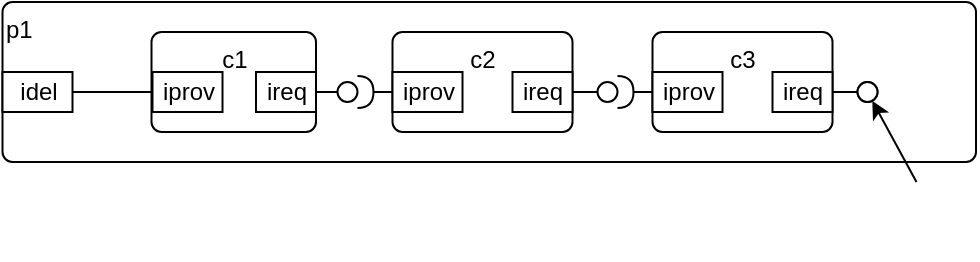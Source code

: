 <mxfile version="14.4.9" type="github">
  <diagram id="hIE5qxGhwjbF6V91mKp8" name="Page-1">
    <mxGraphModel dx="774" dy="459" grid="1" gridSize="10" guides="1" tooltips="1" connect="1" arrows="1" fold="1" page="1" pageScale="1" pageWidth="827" pageHeight="1169" math="0" shadow="0">
      <root>
        <mxCell id="0" />
        <mxCell id="1" parent="0" />
        <mxCell id="ri8X8nQAgJQ1Y70DeWKT-2" value="connV" style="html=1;" vertex="1" parent="1">
          <mxGeometry x="288.25" y="295" width="50" height="20" as="geometry" />
        </mxCell>
        <mxCell id="ri8X8nQAgJQ1Y70DeWKT-5" value="v1.1 : vehicle" style="html=1;align=center;verticalAlign=top;rounded=1;absoluteArcSize=1;arcSize=10;dashed=0;" vertex="1" parent="1">
          <mxGeometry x="287.75" y="285" width="82.25" height="50" as="geometry" />
        </mxCell>
        <mxCell id="ri8X8nQAgJQ1Y70DeWKT-6" value="connV" style="html=1;" vertex="1" parent="1">
          <mxGeometry x="288.25" y="305" width="35" height="20" as="geometry" />
        </mxCell>
        <mxCell id="ri8X8nQAgJQ1Y70DeWKT-7" value="v1.2 : vehicle" style="html=1;align=center;verticalAlign=top;rounded=1;absoluteArcSize=1;arcSize=10;dashed=0;" vertex="1" parent="1">
          <mxGeometry x="408.25" y="285" width="90" height="50" as="geometry" />
        </mxCell>
        <mxCell id="ri8X8nQAgJQ1Y70DeWKT-8" value="iprov" style="html=1;" vertex="1" parent="1">
          <mxGeometry x="408.25" y="305" width="35" height="20" as="geometry" />
        </mxCell>
        <mxCell id="ri8X8nQAgJQ1Y70DeWKT-9" value="" style="rounded=0;orthogonalLoop=1;jettySize=auto;html=1;endArrow=none;endFill=0;exitX=1;exitY=0.5;exitDx=0;exitDy=0;" edge="1" parent="1" source="ri8X8nQAgJQ1Y70DeWKT-14" target="ri8X8nQAgJQ1Y70DeWKT-11">
          <mxGeometry relative="1" as="geometry">
            <mxPoint x="383.25" y="315" as="sourcePoint" />
          </mxGeometry>
        </mxCell>
        <mxCell id="ri8X8nQAgJQ1Y70DeWKT-10" value="" style="rounded=0;orthogonalLoop=1;jettySize=auto;html=1;endArrow=halfCircle;endFill=0;endSize=6;strokeWidth=1;" edge="1" parent="1" target="ri8X8nQAgJQ1Y70DeWKT-11">
          <mxGeometry relative="1" as="geometry">
            <mxPoint x="408.25" y="315" as="sourcePoint" />
            <mxPoint x="420.75" y="315" as="targetPoint" />
          </mxGeometry>
        </mxCell>
        <mxCell id="ri8X8nQAgJQ1Y70DeWKT-11" value="" style="ellipse;whiteSpace=wrap;html=1;fontFamily=Helvetica;fontSize=12;fontColor=#000000;align=center;strokeColor=#000000;fillColor=#ffffff;points=[];aspect=fixed;resizable=0;" vertex="1" parent="1">
          <mxGeometry x="380.75" y="310" width="10" height="10" as="geometry" />
        </mxCell>
        <mxCell id="ri8X8nQAgJQ1Y70DeWKT-13" value="" style="rounded=0;orthogonalLoop=1;jettySize=auto;html=1;endArrow=halfCircle;endFill=0;endSize=6;strokeWidth=1;" edge="1" parent="1">
          <mxGeometry relative="1" as="geometry">
            <mxPoint x="271.25" y="315" as="sourcePoint" />
            <mxPoint x="271.25" y="315" as="targetPoint" />
          </mxGeometry>
        </mxCell>
        <mxCell id="ri8X8nQAgJQ1Y70DeWKT-14" value="ireq" style="html=1;" vertex="1" parent="1">
          <mxGeometry x="340" y="305" width="30" height="20" as="geometry" />
        </mxCell>
        <mxCell id="ri8X8nQAgJQ1Y70DeWKT-15" value="ireq" style="html=1;" vertex="1" parent="1">
          <mxGeometry x="468.25" y="305" width="30" height="20" as="geometry" />
        </mxCell>
        <mxCell id="ri8X8nQAgJQ1Y70DeWKT-16" value="v1.3 : vehicle" style="html=1;align=center;verticalAlign=top;rounded=1;absoluteArcSize=1;arcSize=10;dashed=0;" vertex="1" parent="1">
          <mxGeometry x="538.25" y="285" width="90" height="50" as="geometry" />
        </mxCell>
        <mxCell id="ri8X8nQAgJQ1Y70DeWKT-17" value="iprov" style="html=1;" vertex="1" parent="1">
          <mxGeometry x="538.25" y="305" width="35" height="20" as="geometry" />
        </mxCell>
        <mxCell id="ri8X8nQAgJQ1Y70DeWKT-18" value="" style="rounded=0;orthogonalLoop=1;jettySize=auto;html=1;endArrow=none;endFill=0;exitX=1;exitY=0.5;exitDx=0;exitDy=0;" edge="1" parent="1" target="ri8X8nQAgJQ1Y70DeWKT-20">
          <mxGeometry relative="1" as="geometry">
            <mxPoint x="498.25" y="315" as="sourcePoint" />
          </mxGeometry>
        </mxCell>
        <mxCell id="ri8X8nQAgJQ1Y70DeWKT-19" value="" style="rounded=0;orthogonalLoop=1;jettySize=auto;html=1;endArrow=halfCircle;endFill=0;endSize=6;strokeWidth=1;" edge="1" parent="1" target="ri8X8nQAgJQ1Y70DeWKT-20">
          <mxGeometry relative="1" as="geometry">
            <mxPoint x="538.25" y="315" as="sourcePoint" />
            <mxPoint x="550.75" y="315" as="targetPoint" />
          </mxGeometry>
        </mxCell>
        <mxCell id="ri8X8nQAgJQ1Y70DeWKT-20" value="" style="ellipse;whiteSpace=wrap;html=1;fontFamily=Helvetica;fontSize=12;fontColor=#000000;align=center;strokeColor=#000000;fillColor=#ffffff;points=[];aspect=fixed;resizable=0;" vertex="1" parent="1">
          <mxGeometry x="510.75" y="310" width="10" height="10" as="geometry" />
        </mxCell>
        <mxCell id="ri8X8nQAgJQ1Y70DeWKT-22" value="p1" style="html=1;align=left;verticalAlign=top;rounded=1;absoluteArcSize=1;arcSize=10;dashed=0;" vertex="1" parent="1">
          <mxGeometry x="213.25" y="270" width="486.75" height="80" as="geometry" />
        </mxCell>
        <mxCell id="ri8X8nQAgJQ1Y70DeWKT-23" value="connV" style="html=1;" vertex="1" parent="1">
          <mxGeometry x="288.25" y="295" width="50" height="20" as="geometry" />
        </mxCell>
        <mxCell id="ri8X8nQAgJQ1Y70DeWKT-24" value="c1" style="html=1;align=center;verticalAlign=top;rounded=1;absoluteArcSize=1;arcSize=10;dashed=0;" vertex="1" parent="1">
          <mxGeometry x="287.75" y="285" width="82.25" height="50" as="geometry" />
        </mxCell>
        <mxCell id="ri8X8nQAgJQ1Y70DeWKT-25" value="iprov" style="html=1;" vertex="1" parent="1">
          <mxGeometry x="288.25" y="305" width="35" height="20" as="geometry" />
        </mxCell>
        <mxCell id="ri8X8nQAgJQ1Y70DeWKT-26" value="c2" style="html=1;align=center;verticalAlign=top;rounded=1;absoluteArcSize=1;arcSize=10;dashed=0;" vertex="1" parent="1">
          <mxGeometry x="408.25" y="285" width="90" height="50" as="geometry" />
        </mxCell>
        <mxCell id="ri8X8nQAgJQ1Y70DeWKT-27" value="iprov" style="html=1;" vertex="1" parent="1">
          <mxGeometry x="408.25" y="305" width="35" height="20" as="geometry" />
        </mxCell>
        <mxCell id="ri8X8nQAgJQ1Y70DeWKT-28" value="" style="rounded=0;orthogonalLoop=1;jettySize=auto;html=1;endArrow=none;endFill=0;exitX=1;exitY=0.5;exitDx=0;exitDy=0;" edge="1" parent="1" source="ri8X8nQAgJQ1Y70DeWKT-33" target="ri8X8nQAgJQ1Y70DeWKT-30">
          <mxGeometry relative="1" as="geometry">
            <mxPoint x="383.25" y="315" as="sourcePoint" />
          </mxGeometry>
        </mxCell>
        <mxCell id="ri8X8nQAgJQ1Y70DeWKT-29" value="" style="rounded=0;orthogonalLoop=1;jettySize=auto;html=1;endArrow=halfCircle;endFill=0;endSize=6;strokeWidth=1;" edge="1" parent="1" target="ri8X8nQAgJQ1Y70DeWKT-30">
          <mxGeometry relative="1" as="geometry">
            <mxPoint x="408.25" y="315" as="sourcePoint" />
            <mxPoint x="420.75" y="315" as="targetPoint" />
          </mxGeometry>
        </mxCell>
        <mxCell id="ri8X8nQAgJQ1Y70DeWKT-30" value="" style="ellipse;whiteSpace=wrap;html=1;fontFamily=Helvetica;fontSize=12;fontColor=#000000;align=center;strokeColor=#000000;fillColor=#ffffff;points=[];aspect=fixed;resizable=0;" vertex="1" parent="1">
          <mxGeometry x="380.75" y="310" width="10" height="10" as="geometry" />
        </mxCell>
        <mxCell id="ri8X8nQAgJQ1Y70DeWKT-31" value="idel" style="html=1;" vertex="1" parent="1">
          <mxGeometry x="213.25" y="305" width="35" height="20" as="geometry" />
        </mxCell>
        <mxCell id="ri8X8nQAgJQ1Y70DeWKT-32" value="" style="rounded=0;orthogonalLoop=1;jettySize=auto;html=1;endArrow=halfCircle;endFill=0;endSize=6;strokeWidth=1;" edge="1" parent="1">
          <mxGeometry relative="1" as="geometry">
            <mxPoint x="271.25" y="315" as="sourcePoint" />
            <mxPoint x="271.25" y="315" as="targetPoint" />
          </mxGeometry>
        </mxCell>
        <mxCell id="ri8X8nQAgJQ1Y70DeWKT-33" value="ireq" style="html=1;" vertex="1" parent="1">
          <mxGeometry x="340" y="305" width="30" height="20" as="geometry" />
        </mxCell>
        <mxCell id="ri8X8nQAgJQ1Y70DeWKT-34" value="ireq" style="html=1;" vertex="1" parent="1">
          <mxGeometry x="468.25" y="305" width="30" height="20" as="geometry" />
        </mxCell>
        <mxCell id="ri8X8nQAgJQ1Y70DeWKT-35" value="c3" style="html=1;align=center;verticalAlign=top;rounded=1;absoluteArcSize=1;arcSize=10;dashed=0;" vertex="1" parent="1">
          <mxGeometry x="538.25" y="285" width="90" height="50" as="geometry" />
        </mxCell>
        <mxCell id="ri8X8nQAgJQ1Y70DeWKT-36" value="iprov" style="html=1;" vertex="1" parent="1">
          <mxGeometry x="538.25" y="305" width="35" height="20" as="geometry" />
        </mxCell>
        <mxCell id="ri8X8nQAgJQ1Y70DeWKT-37" value="" style="rounded=0;orthogonalLoop=1;jettySize=auto;html=1;endArrow=none;endFill=0;exitX=1;exitY=0.5;exitDx=0;exitDy=0;" edge="1" parent="1" target="ri8X8nQAgJQ1Y70DeWKT-39">
          <mxGeometry relative="1" as="geometry">
            <mxPoint x="498.25" y="315" as="sourcePoint" />
          </mxGeometry>
        </mxCell>
        <mxCell id="ri8X8nQAgJQ1Y70DeWKT-38" value="" style="rounded=0;orthogonalLoop=1;jettySize=auto;html=1;endArrow=halfCircle;endFill=0;endSize=6;strokeWidth=1;" edge="1" parent="1" target="ri8X8nQAgJQ1Y70DeWKT-39">
          <mxGeometry relative="1" as="geometry">
            <mxPoint x="538.25" y="315" as="sourcePoint" />
            <mxPoint x="550.75" y="315" as="targetPoint" />
          </mxGeometry>
        </mxCell>
        <mxCell id="ri8X8nQAgJQ1Y70DeWKT-39" value="" style="ellipse;whiteSpace=wrap;html=1;fontFamily=Helvetica;fontSize=12;fontColor=#000000;align=center;strokeColor=#000000;fillColor=#ffffff;points=[];aspect=fixed;resizable=0;" vertex="1" parent="1">
          <mxGeometry x="510.75" y="310" width="10" height="10" as="geometry" />
        </mxCell>
        <mxCell id="ri8X8nQAgJQ1Y70DeWKT-40" value="" style="endArrow=none;html=1;entryX=0;entryY=0.5;entryDx=0;entryDy=0;exitX=1;exitY=0.5;exitDx=0;exitDy=0;" edge="1" parent="1" source="ri8X8nQAgJQ1Y70DeWKT-31" target="ri8X8nQAgJQ1Y70DeWKT-25">
          <mxGeometry width="50" height="50" relative="1" as="geometry">
            <mxPoint x="251" y="318" as="sourcePoint" />
            <mxPoint x="310" y="260" as="targetPoint" />
          </mxGeometry>
        </mxCell>
        <mxCell id="ri8X8nQAgJQ1Y70DeWKT-41" value="" style="rounded=0;orthogonalLoop=1;jettySize=auto;html=1;endArrow=none;endFill=0;exitX=1;exitY=0.5;exitDx=0;exitDy=0;" edge="1" parent="1" source="ri8X8nQAgJQ1Y70DeWKT-43" target="ri8X8nQAgJQ1Y70DeWKT-42">
          <mxGeometry relative="1" as="geometry">
            <mxPoint x="643.25" y="315" as="sourcePoint" />
          </mxGeometry>
        </mxCell>
        <mxCell id="ri8X8nQAgJQ1Y70DeWKT-42" value="" style="ellipse;whiteSpace=wrap;html=1;fontFamily=Helvetica;fontSize=12;fontColor=#000000;align=center;strokeColor=#000000;fillColor=#ffffff;points=[];aspect=fixed;resizable=0;" vertex="1" parent="1">
          <mxGeometry x="640.75" y="310" width="10" height="10" as="geometry" />
        </mxCell>
        <mxCell id="ri8X8nQAgJQ1Y70DeWKT-43" value="ireq" style="html=1;" vertex="1" parent="1">
          <mxGeometry x="598.25" y="305" width="30" height="20" as="geometry" />
        </mxCell>
        <mxCell id="ri8X8nQAgJQ1Y70DeWKT-45" value="" style="ellipse;whiteSpace=wrap;html=1;fontFamily=Helvetica;fontSize=12;fontColor=#000000;align=center;strokeColor=#000000;fillColor=#ffffff;points=[];aspect=fixed;resizable=0;" vertex="1" parent="1">
          <mxGeometry x="640.75" y="310" width="10" height="10" as="geometry" />
        </mxCell>
        <mxCell id="ri8X8nQAgJQ1Y70DeWKT-48" value="" style="shape=image;html=1;verticalAlign=top;verticalLabelPosition=bottom;labelBackgroundColor=#ffffff;imageAspect=0;aspect=fixed;image=https://cdn0.iconfinder.com/data/icons/pinpoint-notifocation/48/question-outline-128.png;fillColor=#FF170F;fontColor=#FF3912;" vertex="1" parent="1">
          <mxGeometry x="650.75" y="360" width="39" height="39" as="geometry" />
        </mxCell>
        <mxCell id="ri8X8nQAgJQ1Y70DeWKT-50" value="" style="endArrow=classic;html=1;fontColor=#FF3912;exitX=0.5;exitY=0;exitDx=0;exitDy=0;" edge="1" parent="1" source="ri8X8nQAgJQ1Y70DeWKT-48" target="ri8X8nQAgJQ1Y70DeWKT-45">
          <mxGeometry width="50" height="50" relative="1" as="geometry">
            <mxPoint x="510" y="380" as="sourcePoint" />
            <mxPoint x="650" y="370" as="targetPoint" />
          </mxGeometry>
        </mxCell>
      </root>
    </mxGraphModel>
  </diagram>
</mxfile>
